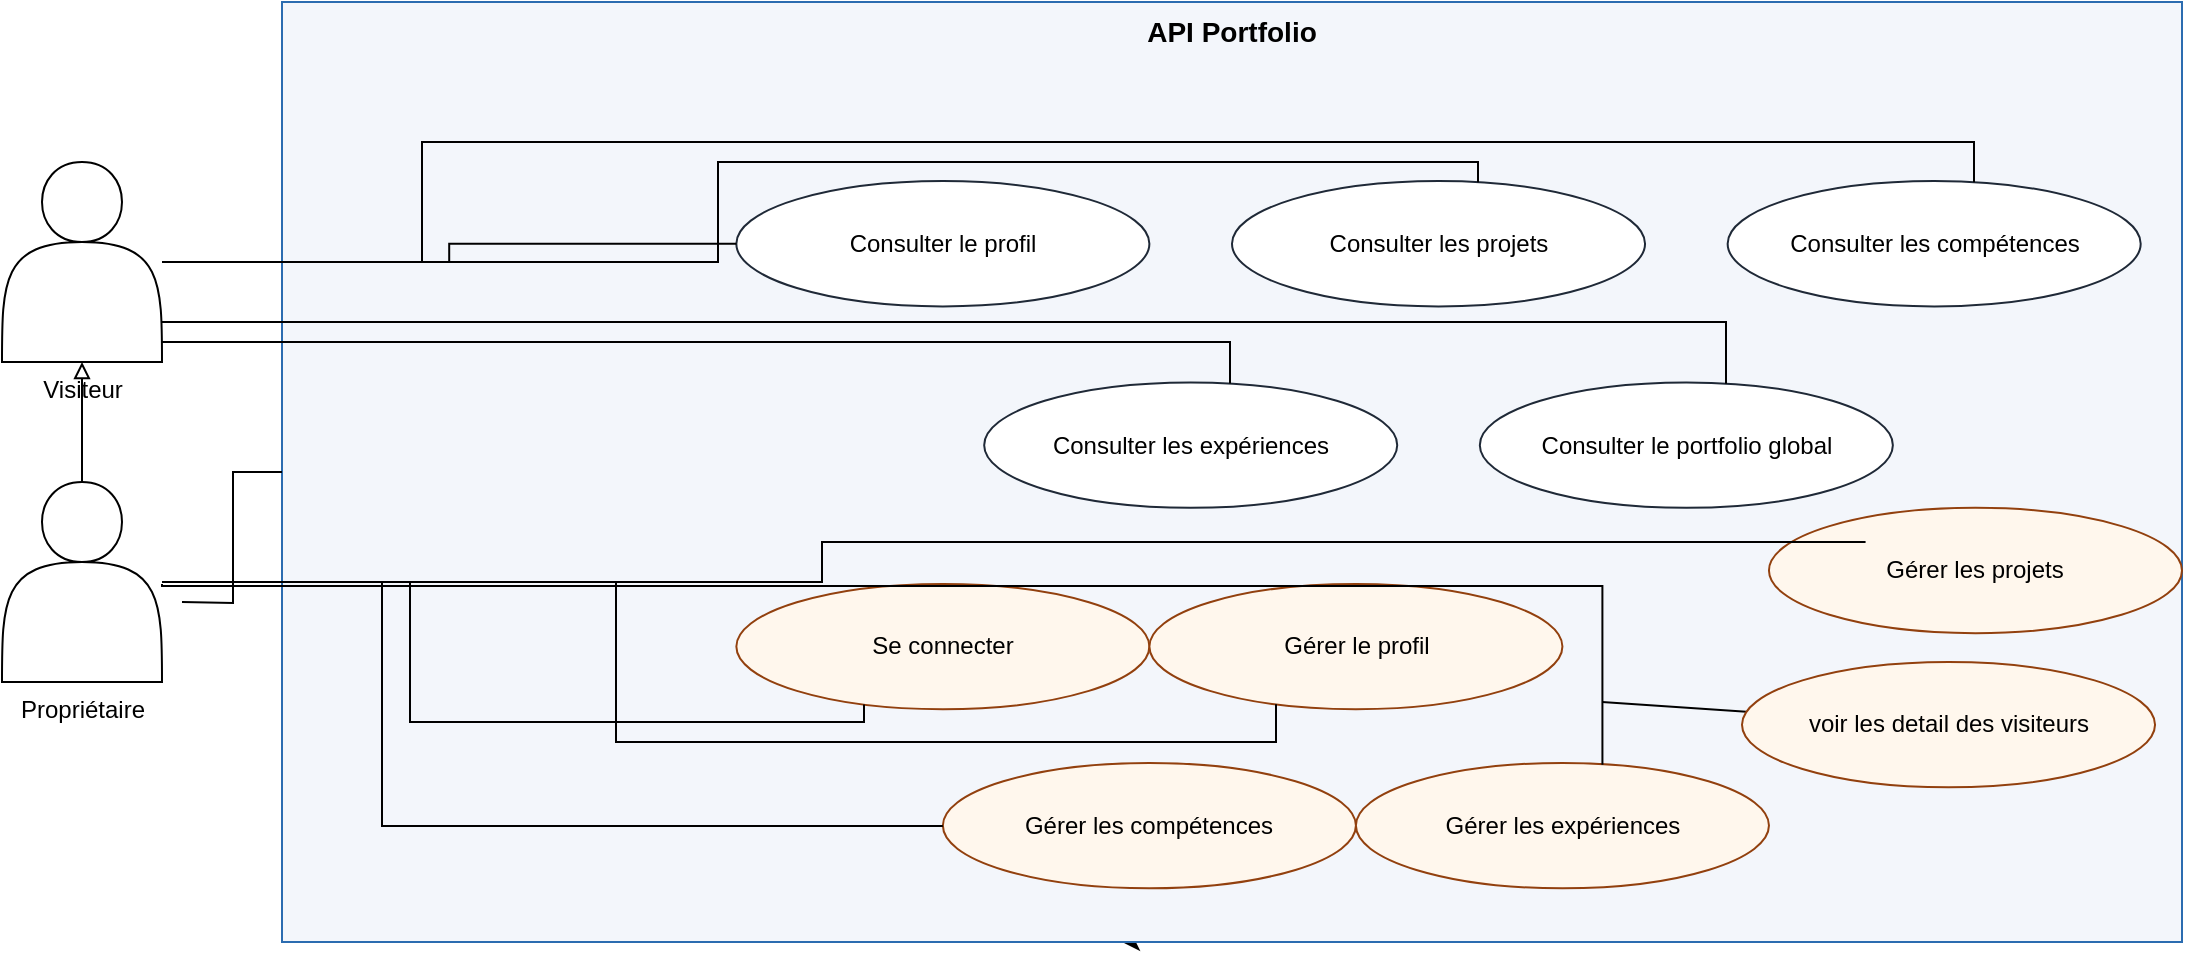 <mxfile>
    <diagram id="usecase-diagram" name="Page-1">
        <mxGraphModel dx="789" dy="736" grid="1" gridSize="10" guides="1" tooltips="1" connect="1" arrows="1" fold="1" page="1" pageScale="1" pageWidth="827" pageHeight="1169" math="0" shadow="0">
            <root>
                <mxCell id="0"/>
                <mxCell id="1" parent="0"/>
                <mxCell id="tUZRAVfj6DJpoyWCm1gt-25" style="edgeStyle=none;html=1;exitX=0.5;exitY=1;exitDx=0;exitDy=0;" edge="1" parent="1" source="2">
                    <mxGeometry relative="1" as="geometry">
                        <mxPoint x="620" y="510" as="targetPoint"/>
                    </mxGeometry>
                </mxCell>
                <mxCell id="2" value="API Portfolio" style="rounded=0;whiteSpace=wrap;html=1;fillColor=#f3f6fb;strokeColor=#2b6cb0;fontSize=14;fontStyle=1;align=center;verticalAlign=top;" parent="1" vertex="1">
                    <mxGeometry x="200" y="40" width="950" height="470" as="geometry"/>
                </mxCell>
                <mxCell id="3" value="Consulter le profil" style="ellipse;whiteSpace=wrap;html=1;fillColor=#ffffff;strokeColor=#1f2937;" parent="2" vertex="1">
                    <mxGeometry x="227.174" y="89.524" width="206.522" height="62.667" as="geometry"/>
                </mxCell>
                <mxCell id="4" value="Consulter les projets" style="ellipse;whiteSpace=wrap;html=1;fillColor=#ffffff;strokeColor=#1f2937;" parent="2" vertex="1">
                    <mxGeometry x="475.0" y="89.524" width="206.522" height="62.667" as="geometry"/>
                </mxCell>
                <mxCell id="5" value="Consulter les compétences" style="ellipse;whiteSpace=wrap;html=1;fillColor=#ffffff;strokeColor=#1f2937;" parent="2" vertex="1">
                    <mxGeometry x="722.826" y="89.524" width="206.522" height="62.667" as="geometry"/>
                </mxCell>
                <mxCell id="6" value="Consulter les expériences" style="ellipse;whiteSpace=wrap;html=1;fillColor=#ffffff;strokeColor=#1f2937;" parent="2" vertex="1">
                    <mxGeometry x="351.087" y="190.238" width="206.522" height="62.667" as="geometry"/>
                </mxCell>
                <mxCell id="7" value="Consulter le portfolio global" style="ellipse;whiteSpace=wrap;html=1;fillColor=#ffffff;strokeColor=#1f2937;" parent="2" vertex="1">
                    <mxGeometry x="598.913" y="190.238" width="206.522" height="62.667" as="geometry"/>
                </mxCell>
                <mxCell id="8" value="Se connecter" style="ellipse;whiteSpace=wrap;html=1;fillColor=#fff7ed;strokeColor=#92400e;" parent="2" vertex="1">
                    <mxGeometry x="227.174" y="290.952" width="206.522" height="62.667" as="geometry"/>
                </mxCell>
                <mxCell id="9" value="Gérer le profil" style="ellipse;whiteSpace=wrap;html=1;fillColor=#fff7ed;strokeColor=#92400e;" parent="2" vertex="1">
                    <mxGeometry x="433.696" y="290.952" width="206.522" height="62.667" as="geometry"/>
                </mxCell>
                <mxCell id="10" value="Gérer les projets" style="ellipse;whiteSpace=wrap;html=1;fillColor=#fff7ed;strokeColor=#92400e;" parent="2" vertex="1">
                    <mxGeometry x="738.997" y="266.002" width="206.522" height="62.667" as="geometry"/>
                </mxCell>
                <mxCell id="11" value="Gérer les compétences" style="ellipse;whiteSpace=wrap;html=1;fillColor=#fff7ed;strokeColor=#92400e;" parent="2" vertex="1">
                    <mxGeometry x="330.435" y="380.476" width="206.522" height="62.667" as="geometry"/>
                </mxCell>
                <mxCell id="12" value="Gérer les expériences" style="ellipse;whiteSpace=wrap;html=1;fillColor=#fff7ed;strokeColor=#92400e;" parent="2" vertex="1">
                    <mxGeometry x="536.957" y="380.476" width="206.522" height="62.667" as="geometry"/>
                </mxCell>
                <mxCell id="Ocwd_TDVzXMF1JhEMizd-36" value="API Portfolio" style="rounded=0;whiteSpace=wrap;html=1;fillColor=#f3f6fb;strokeColor=#2b6cb0;fontSize=14;fontStyle=1;align=center;verticalAlign=top;" vertex="1" parent="2">
                    <mxGeometry width="950" height="470" as="geometry"/>
                </mxCell>
                <mxCell id="Ocwd_TDVzXMF1JhEMizd-37" value="Consulter le profil" style="ellipse;whiteSpace=wrap;html=1;fillColor=#ffffff;strokeColor=#1f2937;" vertex="1" parent="Ocwd_TDVzXMF1JhEMizd-36">
                    <mxGeometry x="227.174" y="89.524" width="206.522" height="62.667" as="geometry"/>
                </mxCell>
                <mxCell id="Ocwd_TDVzXMF1JhEMizd-38" value="Consulter les projets" style="ellipse;whiteSpace=wrap;html=1;fillColor=#ffffff;strokeColor=#1f2937;" vertex="1" parent="Ocwd_TDVzXMF1JhEMizd-36">
                    <mxGeometry x="475.0" y="89.524" width="206.522" height="62.667" as="geometry"/>
                </mxCell>
                <mxCell id="Ocwd_TDVzXMF1JhEMizd-39" value="Consulter les compétences" style="ellipse;whiteSpace=wrap;html=1;fillColor=#ffffff;strokeColor=#1f2937;" vertex="1" parent="Ocwd_TDVzXMF1JhEMizd-36">
                    <mxGeometry x="722.826" y="89.524" width="206.522" height="62.667" as="geometry"/>
                </mxCell>
                <mxCell id="Ocwd_TDVzXMF1JhEMizd-40" value="Consulter les expériences" style="ellipse;whiteSpace=wrap;html=1;fillColor=#ffffff;strokeColor=#1f2937;" vertex="1" parent="Ocwd_TDVzXMF1JhEMizd-36">
                    <mxGeometry x="351.087" y="190.238" width="206.522" height="62.667" as="geometry"/>
                </mxCell>
                <mxCell id="Ocwd_TDVzXMF1JhEMizd-41" value="Consulter le portfolio global" style="ellipse;whiteSpace=wrap;html=1;fillColor=#ffffff;strokeColor=#1f2937;" vertex="1" parent="Ocwd_TDVzXMF1JhEMizd-36">
                    <mxGeometry x="598.913" y="190.238" width="206.522" height="62.667" as="geometry"/>
                </mxCell>
                <mxCell id="Ocwd_TDVzXMF1JhEMizd-42" value="Se connecter" style="ellipse;whiteSpace=wrap;html=1;fillColor=#fff7ed;strokeColor=#92400e;" vertex="1" parent="Ocwd_TDVzXMF1JhEMizd-36">
                    <mxGeometry x="227.174" y="290.952" width="206.522" height="62.667" as="geometry"/>
                </mxCell>
                <mxCell id="Ocwd_TDVzXMF1JhEMizd-43" value="Gérer le profil" style="ellipse;whiteSpace=wrap;html=1;fillColor=#fff7ed;strokeColor=#92400e;" vertex="1" parent="Ocwd_TDVzXMF1JhEMizd-36">
                    <mxGeometry x="433.696" y="290.952" width="206.522" height="62.667" as="geometry"/>
                </mxCell>
                <mxCell id="Ocwd_TDVzXMF1JhEMizd-44" value="Gérer les projets" style="ellipse;whiteSpace=wrap;html=1;fillColor=#fff7ed;strokeColor=#92400e;" vertex="1" parent="Ocwd_TDVzXMF1JhEMizd-36">
                    <mxGeometry x="743.477" y="252.902" width="206.522" height="62.667" as="geometry"/>
                </mxCell>
                <mxCell id="Ocwd_TDVzXMF1JhEMizd-45" value="Gérer les compétences" style="ellipse;whiteSpace=wrap;html=1;fillColor=#fff7ed;strokeColor=#92400e;" vertex="1" parent="Ocwd_TDVzXMF1JhEMizd-36">
                    <mxGeometry x="330.435" y="380.476" width="206.522" height="62.667" as="geometry"/>
                </mxCell>
                <mxCell id="Ocwd_TDVzXMF1JhEMizd-46" value="Gérer les expériences" style="ellipse;whiteSpace=wrap;html=1;fillColor=#fff7ed;strokeColor=#92400e;" vertex="1" parent="Ocwd_TDVzXMF1JhEMizd-36">
                    <mxGeometry x="536.957" y="380.476" width="206.522" height="62.667" as="geometry"/>
                </mxCell>
                <mxCell id="Ocwd_TDVzXMF1JhEMizd-49" value="" style="edgeStyle=none;html=1;endArrow=none;endFill=0;" edge="1" parent="Ocwd_TDVzXMF1JhEMizd-36" source="Ocwd_TDVzXMF1JhEMizd-47">
                    <mxGeometry relative="1" as="geometry">
                        <mxPoint x="660" y="350" as="targetPoint"/>
                    </mxGeometry>
                </mxCell>
                <mxCell id="Ocwd_TDVzXMF1JhEMizd-47" value="voir les detail des visiteurs" style="ellipse;whiteSpace=wrap;html=1;fillColor=#fff7ed;strokeColor=#92400e;" vertex="1" parent="Ocwd_TDVzXMF1JhEMizd-36">
                    <mxGeometry x="729.997" y="330.002" width="206.522" height="62.667" as="geometry"/>
                </mxCell>
                <mxCell id="24" style="edgeStyle=orthogonalEdgeStyle;rounded=0;orthogonalLoop=1;jettySize=auto;html=1;endArrow=none;" parent="Ocwd_TDVzXMF1JhEMizd-36" edge="1">
                    <mxGeometry relative="1" as="geometry">
                        <mxPoint x="-60.0" y="290.95" as="sourcePoint"/>
                        <mxPoint x="660.217" y="381.426" as="targetPoint"/>
                        <Array as="points">
                            <mxPoint x="660" y="292"/>
                        </Array>
                    </mxGeometry>
                </mxCell>
                <mxCell id="13" value="Visiteur" style="shape=actor;verticalLabelPosition=bottom;verticalAlign=top;html=1;" parent="1" vertex="1">
                    <mxGeometry x="60" y="120" width="80" height="100" as="geometry"/>
                </mxCell>
                <mxCell id="14" value="Propriétaire" style="shape=actor;verticalLabelPosition=bottom;verticalAlign=top;html=1;" parent="1" vertex="1">
                    <mxGeometry x="60" y="280" width="80" height="100" as="geometry"/>
                </mxCell>
                <mxCell id="15" style="edgeStyle=orthogonalEdgeStyle;rounded=0;orthogonalLoop=1;jettySize=auto;html=1;endArrow=none;" parent="1" source="13" target="3" edge="1">
                    <mxGeometry relative="1" as="geometry"/>
                </mxCell>
                <mxCell id="16" style="edgeStyle=orthogonalEdgeStyle;rounded=0;orthogonalLoop=1;jettySize=auto;html=1;endArrow=none;" parent="1" source="13" target="4" edge="1">
                    <mxGeometry relative="1" as="geometry">
                        <Array as="points">
                            <mxPoint x="418" y="170"/>
                            <mxPoint x="418" y="120"/>
                            <mxPoint x="798" y="120"/>
                        </Array>
                    </mxGeometry>
                </mxCell>
                <mxCell id="17" style="edgeStyle=orthogonalEdgeStyle;rounded=0;orthogonalLoop=1;jettySize=auto;html=1;endArrow=none;" parent="1" source="13" target="5" edge="1">
                    <mxGeometry relative="1" as="geometry">
                        <Array as="points">
                            <mxPoint x="270" y="170"/>
                            <mxPoint x="270" y="110"/>
                            <mxPoint x="1046" y="110"/>
                        </Array>
                    </mxGeometry>
                </mxCell>
                <mxCell id="18" style="edgeStyle=orthogonalEdgeStyle;rounded=0;orthogonalLoop=1;jettySize=auto;html=1;endArrow=none;" parent="1" source="13" target="6" edge="1">
                    <mxGeometry relative="1" as="geometry">
                        <Array as="points">
                            <mxPoint x="674" y="210"/>
                        </Array>
                    </mxGeometry>
                </mxCell>
                <mxCell id="19" style="edgeStyle=orthogonalEdgeStyle;rounded=0;orthogonalLoop=1;jettySize=auto;html=1;endArrow=none;" parent="1" source="13" target="7" edge="1">
                    <mxGeometry relative="1" as="geometry">
                        <Array as="points">
                            <mxPoint x="922" y="200"/>
                        </Array>
                    </mxGeometry>
                </mxCell>
                <mxCell id="20" style="edgeStyle=orthogonalEdgeStyle;rounded=0;orthogonalLoop=1;jettySize=auto;html=1;endArrow=none;" parent="1" source="14" target="8" edge="1">
                    <mxGeometry relative="1" as="geometry">
                        <Array as="points">
                            <mxPoint x="264" y="330"/>
                            <mxPoint x="264" y="400"/>
                            <mxPoint x="491" y="400"/>
                        </Array>
                    </mxGeometry>
                </mxCell>
                <mxCell id="21" style="edgeStyle=orthogonalEdgeStyle;rounded=0;orthogonalLoop=1;jettySize=auto;html=1;endArrow=none;" parent="1" source="14" target="9" edge="1">
                    <mxGeometry relative="1" as="geometry">
                        <Array as="points">
                            <mxPoint x="367" y="330"/>
                            <mxPoint x="367" y="410"/>
                            <mxPoint x="697" y="410"/>
                        </Array>
                    </mxGeometry>
                </mxCell>
                <mxCell id="22" style="edgeStyle=orthogonalEdgeStyle;rounded=0;orthogonalLoop=1;jettySize=auto;html=1;endArrow=none;" parent="1" source="14" target="10" edge="1">
                    <mxGeometry relative="1" as="geometry">
                        <Array as="points">
                            <mxPoint x="470" y="330"/>
                            <mxPoint x="470" y="310"/>
                        </Array>
                    </mxGeometry>
                </mxCell>
                <mxCell id="23" style="edgeStyle=orthogonalEdgeStyle;rounded=0;orthogonalLoop=1;jettySize=auto;html=1;endArrow=none;" parent="1" source="14" target="11" edge="1">
                    <mxGeometry relative="1" as="geometry">
                        <Array as="points">
                            <mxPoint x="250" y="330"/>
                            <mxPoint x="250" y="452"/>
                        </Array>
                    </mxGeometry>
                </mxCell>
                <mxCell id="25" style="edgeStyle=orthogonalEdgeStyle;rounded=0;orthogonalLoop=1;jettySize=auto;html=1;endArrow=block;endFill=0;dashed=0;" parent="1" source="14" target="13" edge="1">
                    <mxGeometry relative="1" as="geometry"/>
                </mxCell>
                <mxCell id="Ocwd_TDVzXMF1JhEMizd-48" style="edgeStyle=orthogonalEdgeStyle;rounded=0;orthogonalLoop=1;jettySize=auto;html=1;endArrow=none;" edge="1" parent="1" target="Ocwd_TDVzXMF1JhEMizd-36">
                    <mxGeometry relative="1" as="geometry">
                        <mxPoint x="150" y="340" as="sourcePoint"/>
                        <mxPoint x="870" y="430" as="targetPoint"/>
                    </mxGeometry>
                </mxCell>
            </root>
        </mxGraphModel>
    </diagram>
</mxfile>